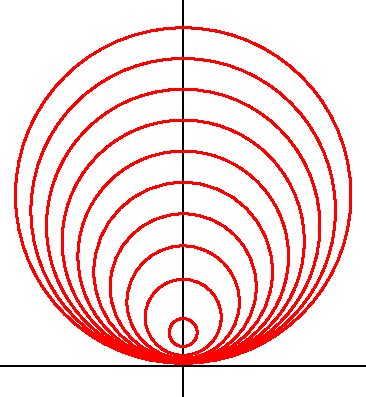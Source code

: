 import graph;
size(7cm);

for(int i=0; i<10; ++i)
{ 
  real k = 1.1 + i*0.5;
  pair centre = (0,k);
  draw(circle(centre,sqrt(k^2-1)),red+1);
}

axes((-6,-1),(6,12));

